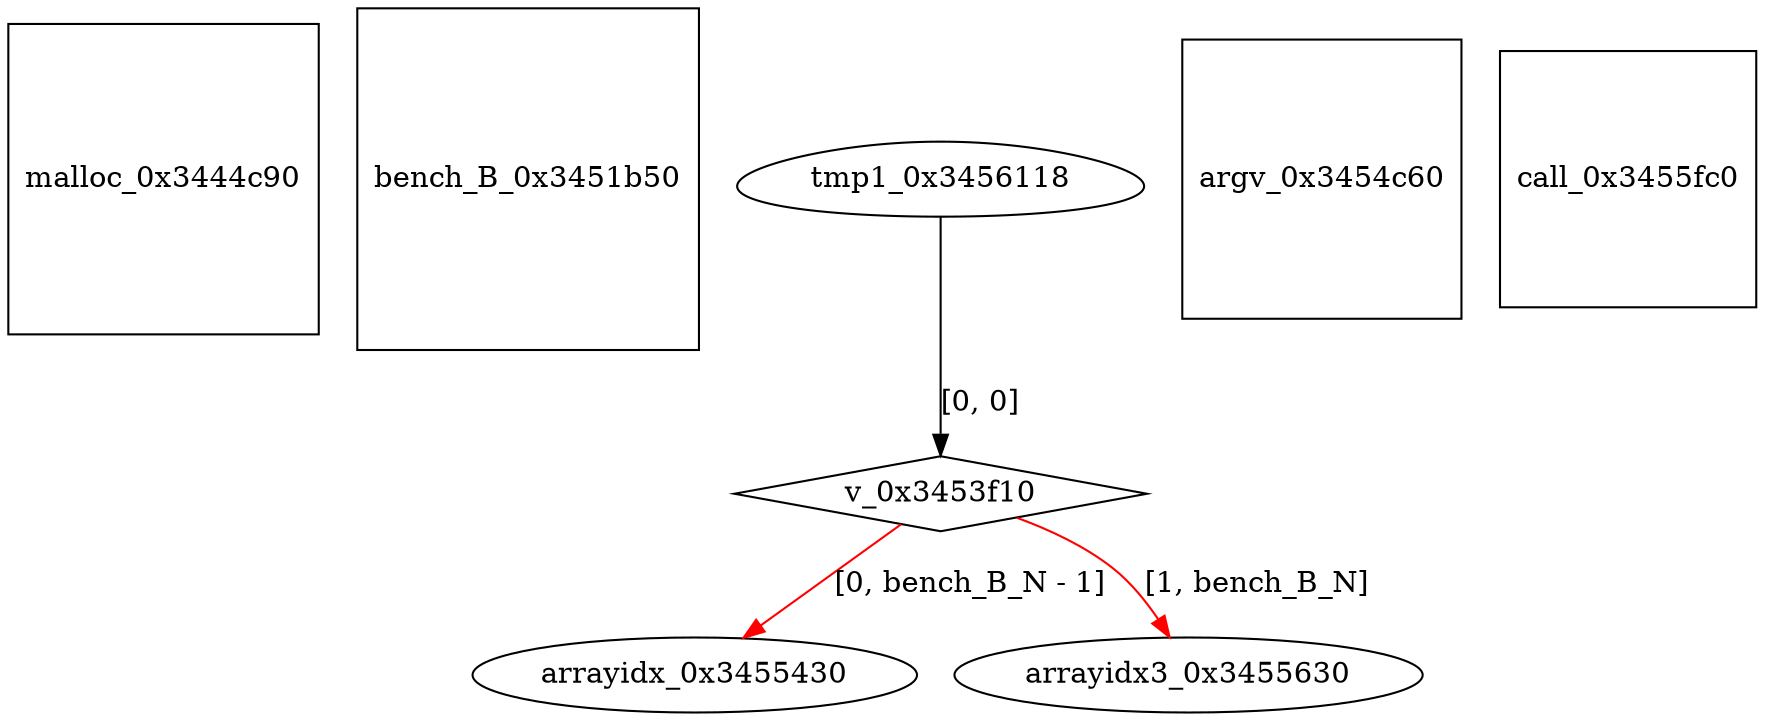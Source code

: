 digraph grafico {
"malloc_0x3444c90" [shape=square];
"bench_B_0x3451b50" [shape=square];
"v_0x3453f10" [shape=diamond];
"tmp1_0x3456118" -> "v_0x3453f10" [label="[0, 0]"];
"argv_0x3454c60" [shape=square];
"arrayidx_0x3455430" [shape=ellipse];
"v_0x3453f10" -> "arrayidx_0x3455430" [label="[0, bench_B_N - 1]",color=red];
"arrayidx3_0x3455630" [shape=ellipse];
"v_0x3453f10" -> "arrayidx3_0x3455630" [label="[1, bench_B_N]",color=red];
"call_0x3455fc0" [shape=square];
"tmp1_0x3456118" [shape=egg];
}